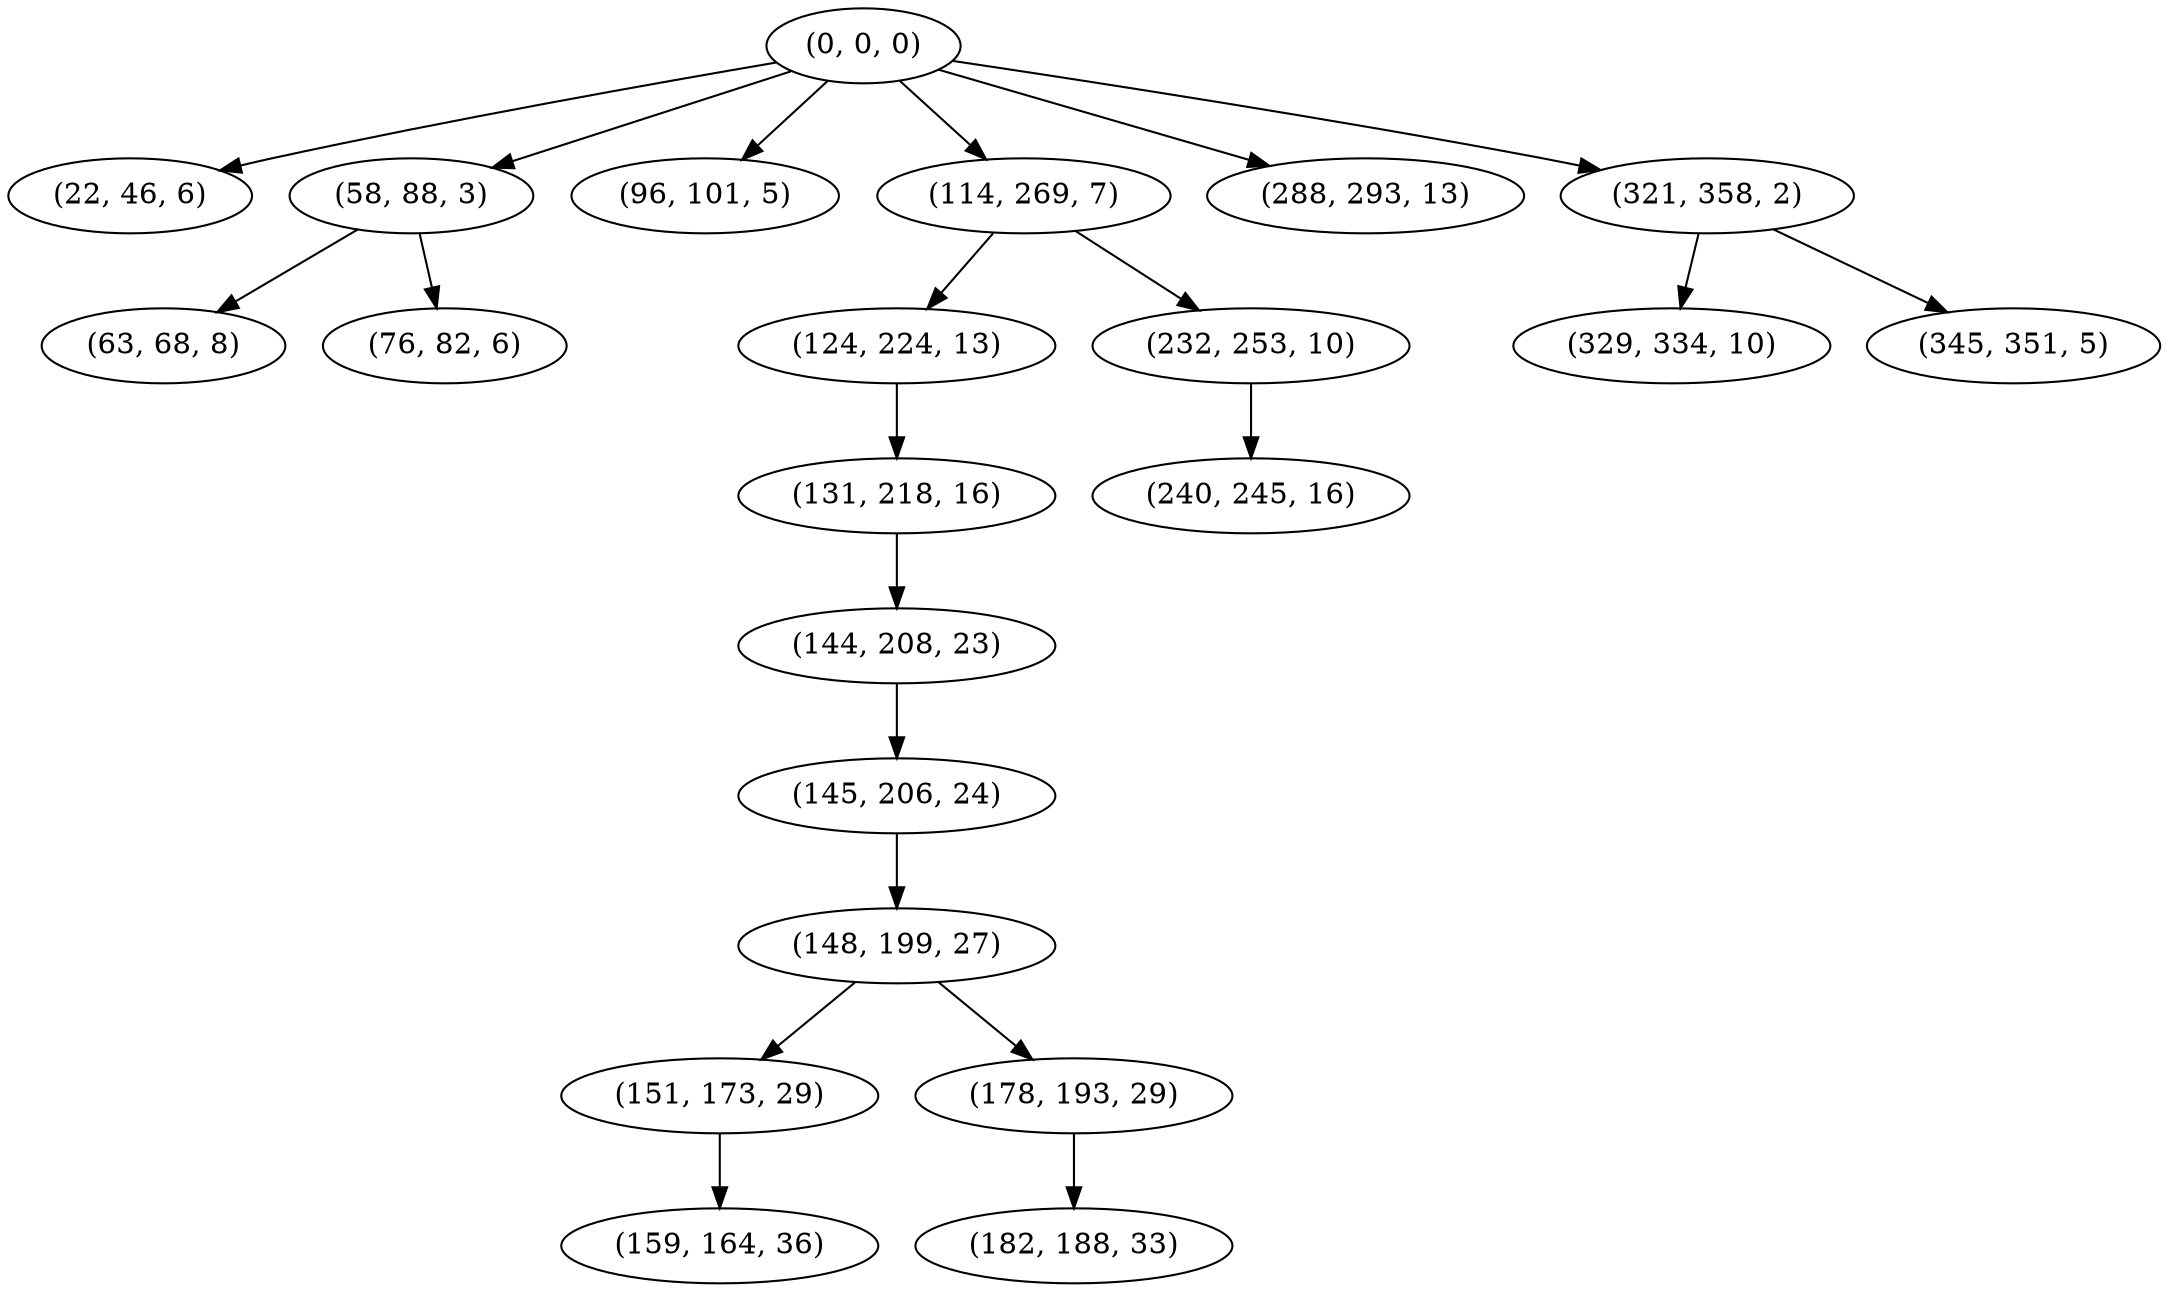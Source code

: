 digraph tree {
    "(0, 0, 0)";
    "(22, 46, 6)";
    "(58, 88, 3)";
    "(63, 68, 8)";
    "(76, 82, 6)";
    "(96, 101, 5)";
    "(114, 269, 7)";
    "(124, 224, 13)";
    "(131, 218, 16)";
    "(144, 208, 23)";
    "(145, 206, 24)";
    "(148, 199, 27)";
    "(151, 173, 29)";
    "(159, 164, 36)";
    "(178, 193, 29)";
    "(182, 188, 33)";
    "(232, 253, 10)";
    "(240, 245, 16)";
    "(288, 293, 13)";
    "(321, 358, 2)";
    "(329, 334, 10)";
    "(345, 351, 5)";
    "(0, 0, 0)" -> "(22, 46, 6)";
    "(0, 0, 0)" -> "(58, 88, 3)";
    "(0, 0, 0)" -> "(96, 101, 5)";
    "(0, 0, 0)" -> "(114, 269, 7)";
    "(0, 0, 0)" -> "(288, 293, 13)";
    "(0, 0, 0)" -> "(321, 358, 2)";
    "(58, 88, 3)" -> "(63, 68, 8)";
    "(58, 88, 3)" -> "(76, 82, 6)";
    "(114, 269, 7)" -> "(124, 224, 13)";
    "(114, 269, 7)" -> "(232, 253, 10)";
    "(124, 224, 13)" -> "(131, 218, 16)";
    "(131, 218, 16)" -> "(144, 208, 23)";
    "(144, 208, 23)" -> "(145, 206, 24)";
    "(145, 206, 24)" -> "(148, 199, 27)";
    "(148, 199, 27)" -> "(151, 173, 29)";
    "(148, 199, 27)" -> "(178, 193, 29)";
    "(151, 173, 29)" -> "(159, 164, 36)";
    "(178, 193, 29)" -> "(182, 188, 33)";
    "(232, 253, 10)" -> "(240, 245, 16)";
    "(321, 358, 2)" -> "(329, 334, 10)";
    "(321, 358, 2)" -> "(345, 351, 5)";
}
